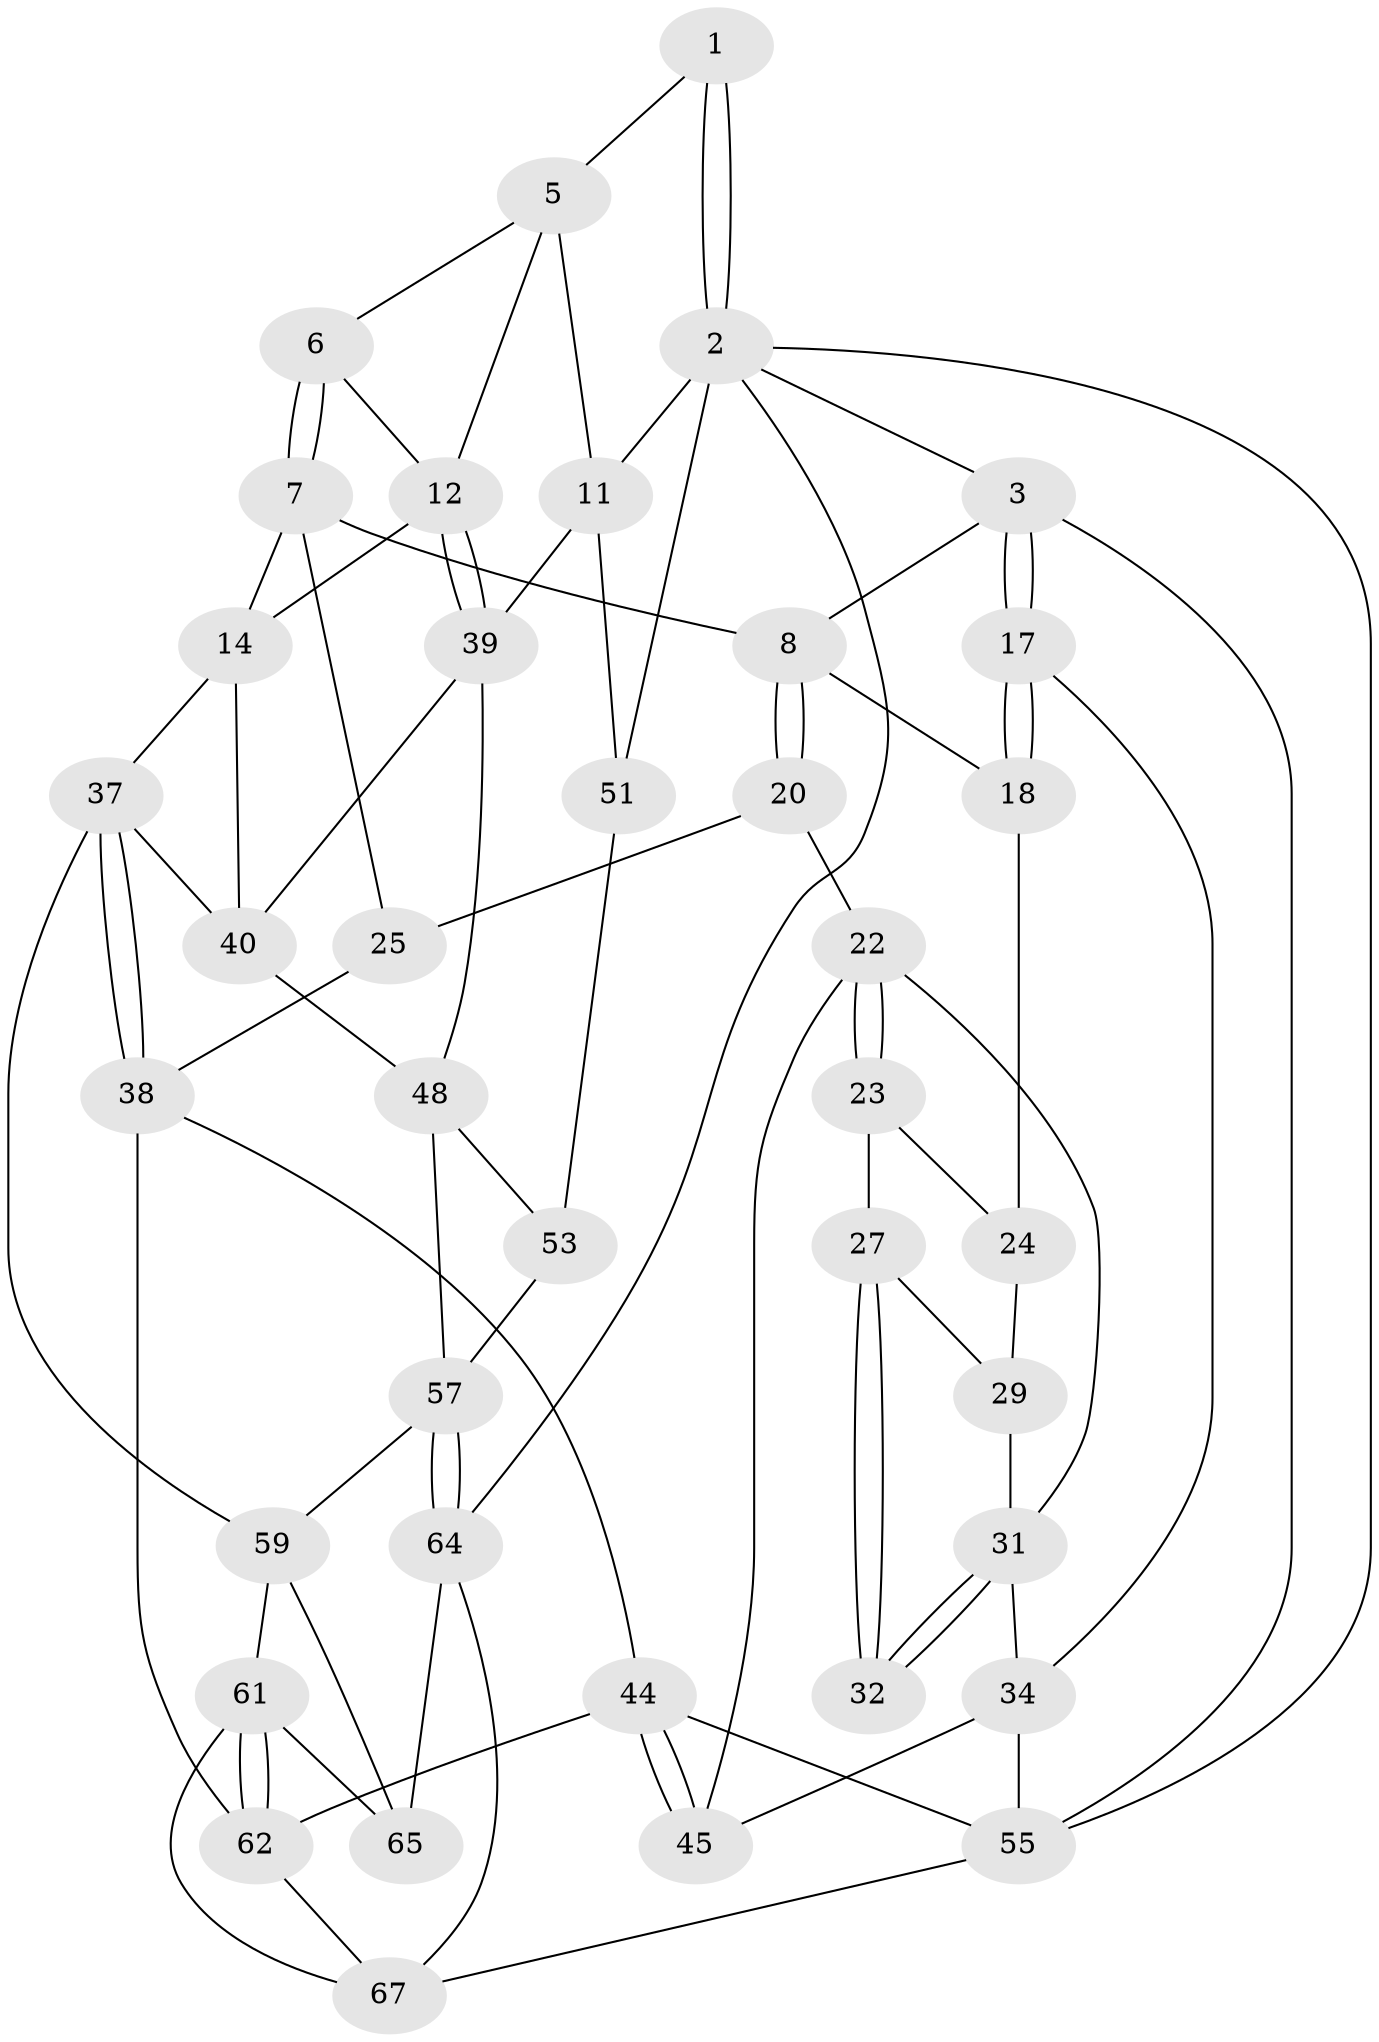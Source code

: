 // Generated by graph-tools (version 1.1) at 2025/52/02/27/25 19:52:39]
// undirected, 39 vertices, 84 edges
graph export_dot {
graph [start="1"]
  node [color=gray90,style=filled];
  1 [pos="+0.6104160859123757+0"];
  2 [pos="+1+0",super="+50"];
  3 [pos="+0+0",super="+4"];
  5 [pos="+0.6479023783539608+0.14008287509107517",super="+10"];
  6 [pos="+0.631019671259623+0.17151919527903967"];
  7 [pos="+0.4770799033809383+0.23322328546186064",super="+16"];
  8 [pos="+0.40974577281544955+0.2144931034280478",super="+9"];
  11 [pos="+1+0",super="+41"];
  12 [pos="+0.8271662039127667+0.30547603155481606",super="+13"];
  14 [pos="+0.635207984395057+0.3721454327136541",super="+15"];
  17 [pos="+0+0.320297326908847"];
  18 [pos="+0+0.279284063220822",super="+19"];
  20 [pos="+0.4018314660464863+0.3192382558733895",super="+21"];
  22 [pos="+0.2789016983494823+0.3635337246964013",super="+30"];
  23 [pos="+0.24884430641427646+0.23871498566608024"];
  24 [pos="+0.2474825881339192+0.20377297897579652",super="+26"];
  25 [pos="+0.4282255794003882+0.3680343843698361",super="+36"];
  27 [pos="+0.18075862649644167+0.3401184749198875",super="+28"];
  29 [pos="+0.1294711741814536+0.3513218628421962"];
  31 [pos="+0.2003513322057473+0.4073340939667959",super="+33"];
  32 [pos="+0.1943781139839276+0.39509218015423686"];
  34 [pos="+0.1060829243376679+0.4288730474238421",super="+35"];
  37 [pos="+0.5201510613030529+0.5516116536358814",super="+47"];
  38 [pos="+0.4428804123096862+0.5649547975565102",super="+43"];
  39 [pos="+0.816957115204617+0.3635888501018373",super="+42"];
  40 [pos="+0.7551824962008385+0.3910392285110359",super="+46"];
  44 [pos="+0.24912548076197852+0.615938687994447",super="+54"];
  45 [pos="+0.2361607616862893+0.5638116925445802"];
  48 [pos="+0.8806540069239843+0.5871169861801948",super="+49"];
  51 [pos="+1+1",super="+52"];
  53 [pos="+0.8905417226752224+0.5906807172848679",super="+56"];
  55 [pos="+0+0.6450455932779215",super="+63"];
  57 [pos="+0.7584649306933402+0.836479253072817",super="+58"];
  59 [pos="+0.5947425041691256+0.6266404915806849",super="+60"];
  61 [pos="+0.3689951809411089+0.7929848910938222",super="+69"];
  62 [pos="+0.35138816668112377+0.7276853294194198",super="+66"];
  64 [pos="+0.6710122283846787+0.9062431250498643",super="+70"];
  65 [pos="+0.6531613286673261+0.8971299650966481"];
  67 [pos="+0.25229687089409364+1",super="+68"];
  1 -- 2;
  1 -- 2;
  1 -- 5;
  2 -- 3;
  2 -- 11;
  2 -- 51;
  2 -- 64;
  2 -- 55;
  3 -- 17;
  3 -- 17;
  3 -- 55;
  3 -- 8;
  5 -- 6;
  5 -- 11;
  5 -- 12;
  6 -- 7;
  6 -- 7;
  6 -- 12;
  7 -- 8;
  7 -- 25;
  7 -- 14;
  8 -- 20;
  8 -- 20;
  8 -- 18;
  11 -- 51;
  11 -- 39;
  12 -- 39;
  12 -- 39;
  12 -- 14;
  14 -- 40;
  14 -- 37;
  17 -- 18;
  17 -- 18;
  17 -- 34;
  18 -- 24 [weight=2];
  20 -- 25 [weight=2];
  20 -- 22;
  22 -- 23;
  22 -- 23;
  22 -- 45;
  22 -- 31;
  23 -- 24;
  23 -- 27;
  24 -- 29;
  25 -- 38;
  27 -- 32 [weight=2];
  27 -- 32;
  27 -- 29;
  29 -- 31;
  31 -- 32;
  31 -- 32;
  31 -- 34;
  34 -- 45;
  34 -- 55;
  37 -- 38;
  37 -- 38;
  37 -- 40;
  37 -- 59;
  38 -- 62;
  38 -- 44;
  39 -- 40;
  39 -- 48;
  40 -- 48;
  44 -- 45;
  44 -- 45;
  44 -- 62;
  44 -- 55;
  48 -- 53;
  48 -- 57;
  51 -- 53 [weight=2];
  53 -- 57;
  55 -- 67;
  57 -- 64;
  57 -- 64;
  57 -- 59;
  59 -- 65;
  59 -- 61;
  61 -- 62;
  61 -- 62;
  61 -- 65;
  61 -- 67;
  62 -- 67;
  64 -- 65;
  64 -- 67;
}
